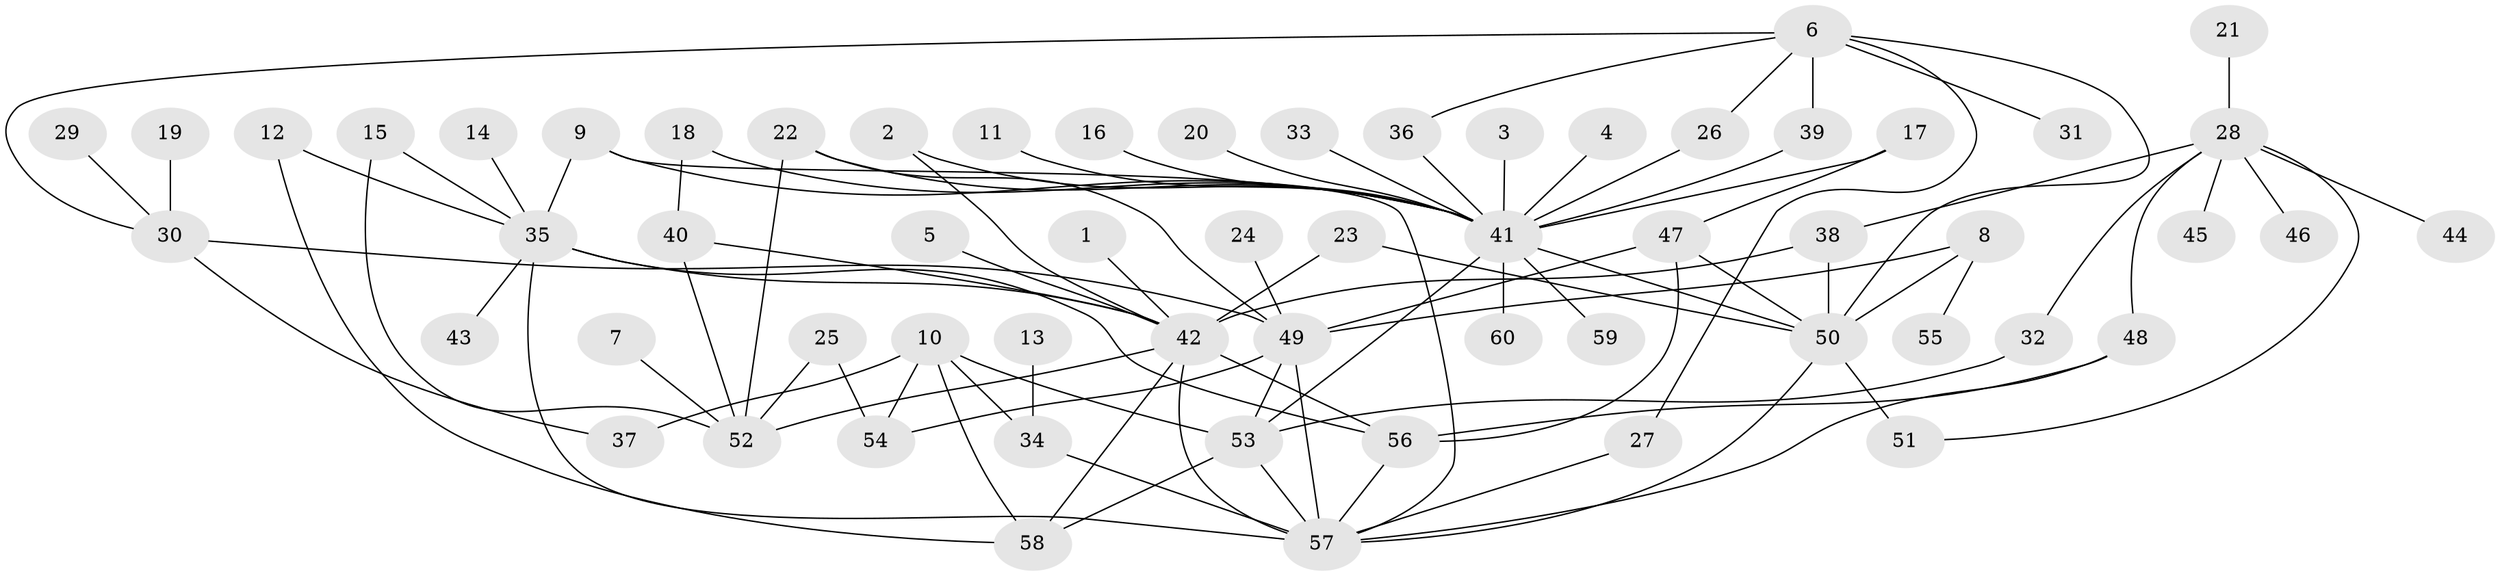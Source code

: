 // original degree distribution, {16: 0.008333333333333333, 5: 0.025, 6: 0.041666666666666664, 1: 0.4666666666666667, 11: 0.008333333333333333, 10: 0.025, 8: 0.016666666666666666, 2: 0.25, 20: 0.008333333333333333, 3: 0.11666666666666667, 4: 0.025, 12: 0.008333333333333333}
// Generated by graph-tools (version 1.1) at 2025/01/03/09/25 03:01:45]
// undirected, 60 vertices, 94 edges
graph export_dot {
graph [start="1"]
  node [color=gray90,style=filled];
  1;
  2;
  3;
  4;
  5;
  6;
  7;
  8;
  9;
  10;
  11;
  12;
  13;
  14;
  15;
  16;
  17;
  18;
  19;
  20;
  21;
  22;
  23;
  24;
  25;
  26;
  27;
  28;
  29;
  30;
  31;
  32;
  33;
  34;
  35;
  36;
  37;
  38;
  39;
  40;
  41;
  42;
  43;
  44;
  45;
  46;
  47;
  48;
  49;
  50;
  51;
  52;
  53;
  54;
  55;
  56;
  57;
  58;
  59;
  60;
  1 -- 42 [weight=1.0];
  2 -- 41 [weight=1.0];
  2 -- 42 [weight=1.0];
  3 -- 41 [weight=1.0];
  4 -- 41 [weight=1.0];
  5 -- 42 [weight=1.0];
  6 -- 26 [weight=1.0];
  6 -- 27 [weight=1.0];
  6 -- 30 [weight=1.0];
  6 -- 31 [weight=1.0];
  6 -- 36 [weight=1.0];
  6 -- 39 [weight=1.0];
  6 -- 50 [weight=1.0];
  7 -- 52 [weight=1.0];
  8 -- 49 [weight=1.0];
  8 -- 50 [weight=1.0];
  8 -- 55 [weight=1.0];
  9 -- 35 [weight=1.0];
  9 -- 41 [weight=1.0];
  9 -- 57 [weight=1.0];
  10 -- 34 [weight=1.0];
  10 -- 37 [weight=1.0];
  10 -- 53 [weight=1.0];
  10 -- 54 [weight=1.0];
  10 -- 58 [weight=1.0];
  11 -- 41 [weight=1.0];
  12 -- 35 [weight=1.0];
  12 -- 58 [weight=1.0];
  13 -- 34 [weight=1.0];
  14 -- 35 [weight=1.0];
  15 -- 35 [weight=1.0];
  15 -- 52 [weight=1.0];
  16 -- 41 [weight=1.0];
  17 -- 41 [weight=1.0];
  17 -- 47 [weight=1.0];
  18 -- 40 [weight=1.0];
  18 -- 41 [weight=1.0];
  19 -- 30 [weight=1.0];
  20 -- 41 [weight=1.0];
  21 -- 28 [weight=1.0];
  22 -- 41 [weight=1.0];
  22 -- 49 [weight=1.0];
  22 -- 52 [weight=1.0];
  23 -- 42 [weight=1.0];
  23 -- 50 [weight=1.0];
  24 -- 49 [weight=1.0];
  25 -- 52 [weight=1.0];
  25 -- 54 [weight=1.0];
  26 -- 41 [weight=1.0];
  27 -- 57 [weight=1.0];
  28 -- 32 [weight=1.0];
  28 -- 38 [weight=1.0];
  28 -- 44 [weight=1.0];
  28 -- 45 [weight=1.0];
  28 -- 46 [weight=1.0];
  28 -- 48 [weight=1.0];
  28 -- 51 [weight=1.0];
  29 -- 30 [weight=1.0];
  30 -- 37 [weight=1.0];
  30 -- 49 [weight=1.0];
  32 -- 53 [weight=1.0];
  33 -- 41 [weight=1.0];
  34 -- 57 [weight=1.0];
  35 -- 42 [weight=1.0];
  35 -- 43 [weight=1.0];
  35 -- 56 [weight=2.0];
  35 -- 57 [weight=1.0];
  36 -- 41 [weight=1.0];
  38 -- 42 [weight=2.0];
  38 -- 50 [weight=1.0];
  39 -- 41 [weight=1.0];
  40 -- 42 [weight=1.0];
  40 -- 52 [weight=1.0];
  41 -- 50 [weight=1.0];
  41 -- 53 [weight=1.0];
  41 -- 59 [weight=1.0];
  41 -- 60 [weight=1.0];
  42 -- 52 [weight=1.0];
  42 -- 56 [weight=1.0];
  42 -- 57 [weight=2.0];
  42 -- 58 [weight=1.0];
  47 -- 49 [weight=1.0];
  47 -- 50 [weight=1.0];
  47 -- 56 [weight=1.0];
  48 -- 56 [weight=1.0];
  48 -- 57 [weight=1.0];
  49 -- 53 [weight=2.0];
  49 -- 54 [weight=1.0];
  49 -- 57 [weight=1.0];
  50 -- 51 [weight=1.0];
  50 -- 57 [weight=1.0];
  53 -- 57 [weight=1.0];
  53 -- 58 [weight=1.0];
  56 -- 57 [weight=1.0];
}
